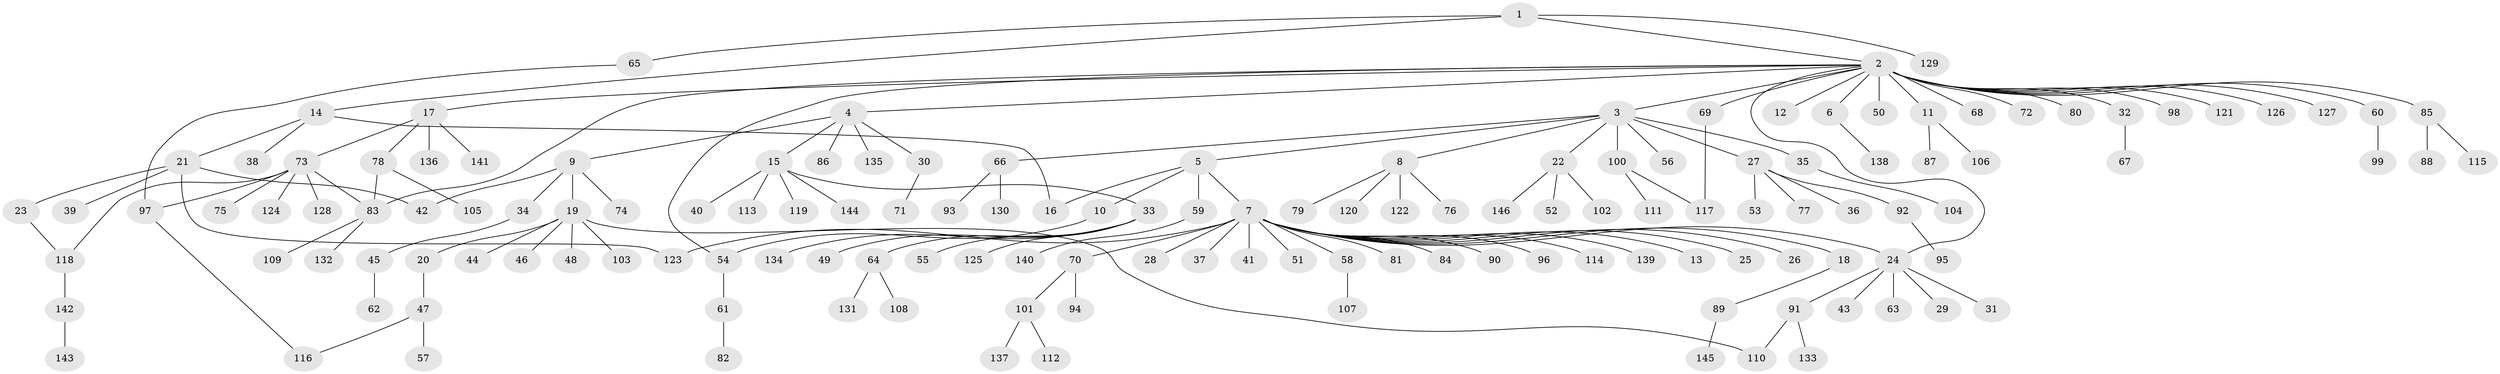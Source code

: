 // coarse degree distribution, {1: 0.6590909090909091, 4: 0.09090909090909091, 3: 0.06818181818181818, 15: 0.022727272727272728, 17: 0.022727272727272728, 2: 0.09090909090909091, 7: 0.022727272727272728, 5: 0.022727272727272728}
// Generated by graph-tools (version 1.1) at 2025/36/03/04/25 23:36:50]
// undirected, 146 vertices, 157 edges
graph export_dot {
  node [color=gray90,style=filled];
  1;
  2;
  3;
  4;
  5;
  6;
  7;
  8;
  9;
  10;
  11;
  12;
  13;
  14;
  15;
  16;
  17;
  18;
  19;
  20;
  21;
  22;
  23;
  24;
  25;
  26;
  27;
  28;
  29;
  30;
  31;
  32;
  33;
  34;
  35;
  36;
  37;
  38;
  39;
  40;
  41;
  42;
  43;
  44;
  45;
  46;
  47;
  48;
  49;
  50;
  51;
  52;
  53;
  54;
  55;
  56;
  57;
  58;
  59;
  60;
  61;
  62;
  63;
  64;
  65;
  66;
  67;
  68;
  69;
  70;
  71;
  72;
  73;
  74;
  75;
  76;
  77;
  78;
  79;
  80;
  81;
  82;
  83;
  84;
  85;
  86;
  87;
  88;
  89;
  90;
  91;
  92;
  93;
  94;
  95;
  96;
  97;
  98;
  99;
  100;
  101;
  102;
  103;
  104;
  105;
  106;
  107;
  108;
  109;
  110;
  111;
  112;
  113;
  114;
  115;
  116;
  117;
  118;
  119;
  120;
  121;
  122;
  123;
  124;
  125;
  126;
  127;
  128;
  129;
  130;
  131;
  132;
  133;
  134;
  135;
  136;
  137;
  138;
  139;
  140;
  141;
  142;
  143;
  144;
  145;
  146;
  1 -- 2;
  1 -- 14;
  1 -- 65;
  1 -- 129;
  2 -- 3;
  2 -- 4;
  2 -- 6;
  2 -- 11;
  2 -- 12;
  2 -- 17;
  2 -- 24;
  2 -- 32;
  2 -- 50;
  2 -- 54;
  2 -- 60;
  2 -- 68;
  2 -- 69;
  2 -- 72;
  2 -- 80;
  2 -- 83;
  2 -- 85;
  2 -- 98;
  2 -- 121;
  2 -- 126;
  2 -- 127;
  3 -- 5;
  3 -- 8;
  3 -- 22;
  3 -- 27;
  3 -- 35;
  3 -- 56;
  3 -- 66;
  3 -- 100;
  4 -- 9;
  4 -- 15;
  4 -- 30;
  4 -- 86;
  4 -- 135;
  5 -- 7;
  5 -- 10;
  5 -- 16;
  5 -- 59;
  6 -- 138;
  7 -- 13;
  7 -- 18;
  7 -- 24;
  7 -- 25;
  7 -- 26;
  7 -- 28;
  7 -- 37;
  7 -- 41;
  7 -- 51;
  7 -- 58;
  7 -- 70;
  7 -- 81;
  7 -- 84;
  7 -- 90;
  7 -- 96;
  7 -- 114;
  7 -- 123;
  7 -- 139;
  8 -- 76;
  8 -- 79;
  8 -- 120;
  8 -- 122;
  9 -- 19;
  9 -- 34;
  9 -- 42;
  9 -- 74;
  10 -- 54;
  11 -- 87;
  11 -- 106;
  14 -- 16;
  14 -- 21;
  14 -- 38;
  15 -- 33;
  15 -- 40;
  15 -- 113;
  15 -- 119;
  15 -- 144;
  17 -- 73;
  17 -- 78;
  17 -- 136;
  17 -- 141;
  18 -- 89;
  19 -- 20;
  19 -- 44;
  19 -- 46;
  19 -- 48;
  19 -- 103;
  19 -- 110;
  20 -- 47;
  21 -- 23;
  21 -- 39;
  21 -- 42;
  21 -- 123;
  22 -- 52;
  22 -- 102;
  22 -- 146;
  23 -- 118;
  24 -- 29;
  24 -- 31;
  24 -- 43;
  24 -- 63;
  24 -- 91;
  27 -- 36;
  27 -- 53;
  27 -- 77;
  27 -- 92;
  30 -- 71;
  32 -- 67;
  33 -- 49;
  33 -- 55;
  33 -- 64;
  33 -- 125;
  33 -- 134;
  34 -- 45;
  35 -- 104;
  45 -- 62;
  47 -- 57;
  47 -- 116;
  54 -- 61;
  58 -- 107;
  59 -- 140;
  60 -- 99;
  61 -- 82;
  64 -- 108;
  64 -- 131;
  65 -- 97;
  66 -- 93;
  66 -- 130;
  69 -- 117;
  70 -- 94;
  70 -- 101;
  73 -- 75;
  73 -- 83;
  73 -- 97;
  73 -- 118;
  73 -- 124;
  73 -- 128;
  78 -- 83;
  78 -- 105;
  83 -- 109;
  83 -- 132;
  85 -- 88;
  85 -- 115;
  89 -- 145;
  91 -- 110;
  91 -- 133;
  92 -- 95;
  97 -- 116;
  100 -- 111;
  100 -- 117;
  101 -- 112;
  101 -- 137;
  118 -- 142;
  142 -- 143;
}
